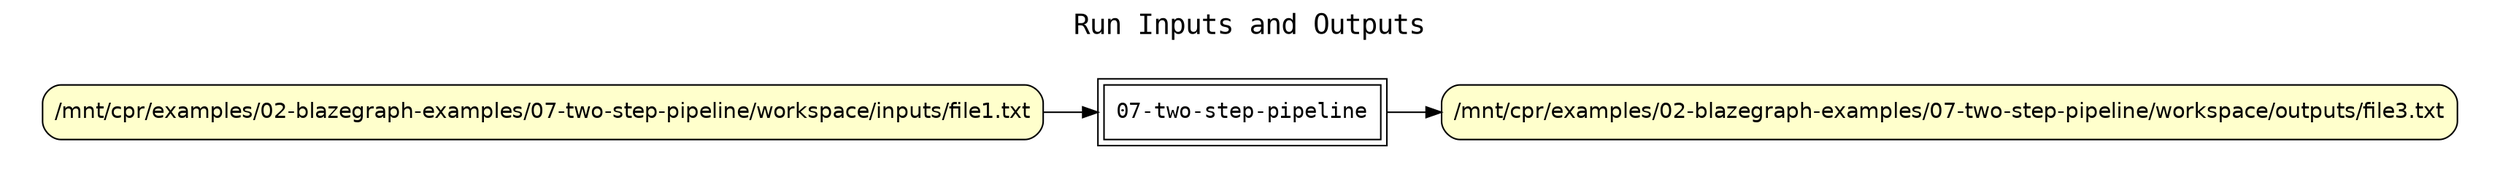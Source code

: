 

digraph cpr_run {
rankdir=LR
fontname=Courier; fontsize=18; labelloc=t
label="Run Inputs and Outputs"

node[shape=box style="filled" fillcolor="#FFFFFF" peripheries=2 fontname=Courier]
"run" [label="07-two-step-pipeline"]

subgraph cluster_input_files { label=""; color=white; penwidth=0
subgraph cluster_input_files_inner { label=""; color=white
node[shape=box style="rounded,filled" fillcolor="#FFFFCC" peripheries=1 fontname=Helvetica]

"/mnt/cpr/examples/02-blazegraph-examples/07-two-step-pipeline/workspace/inputs/file1.txt" [label="/mnt/cpr/examples/02-blazegraph-examples/07-two-step-pipeline/workspace/inputs/file1.txt"]

}}


"/mnt/cpr/examples/02-blazegraph-examples/07-two-step-pipeline/workspace/inputs/file1.txt" -> "run"


subgraph cluster_output_files { label=""; color=white; penwidth=0
subgraph cluster_output_files_inner { label=""; color=white
node[shape=box style="rounded,filled" fillcolor="#FFFFCC" peripheries=1 fontname=Helvetica]

"/mnt/cpr/examples/02-blazegraph-examples/07-two-step-pipeline/workspace/outputs/file3.txt" [label="/mnt/cpr/examples/02-blazegraph-examples/07-two-step-pipeline/workspace/outputs/file3.txt"]

}}


"run" -> "/mnt/cpr/examples/02-blazegraph-examples/07-two-step-pipeline/workspace/outputs/file3.txt"


}


